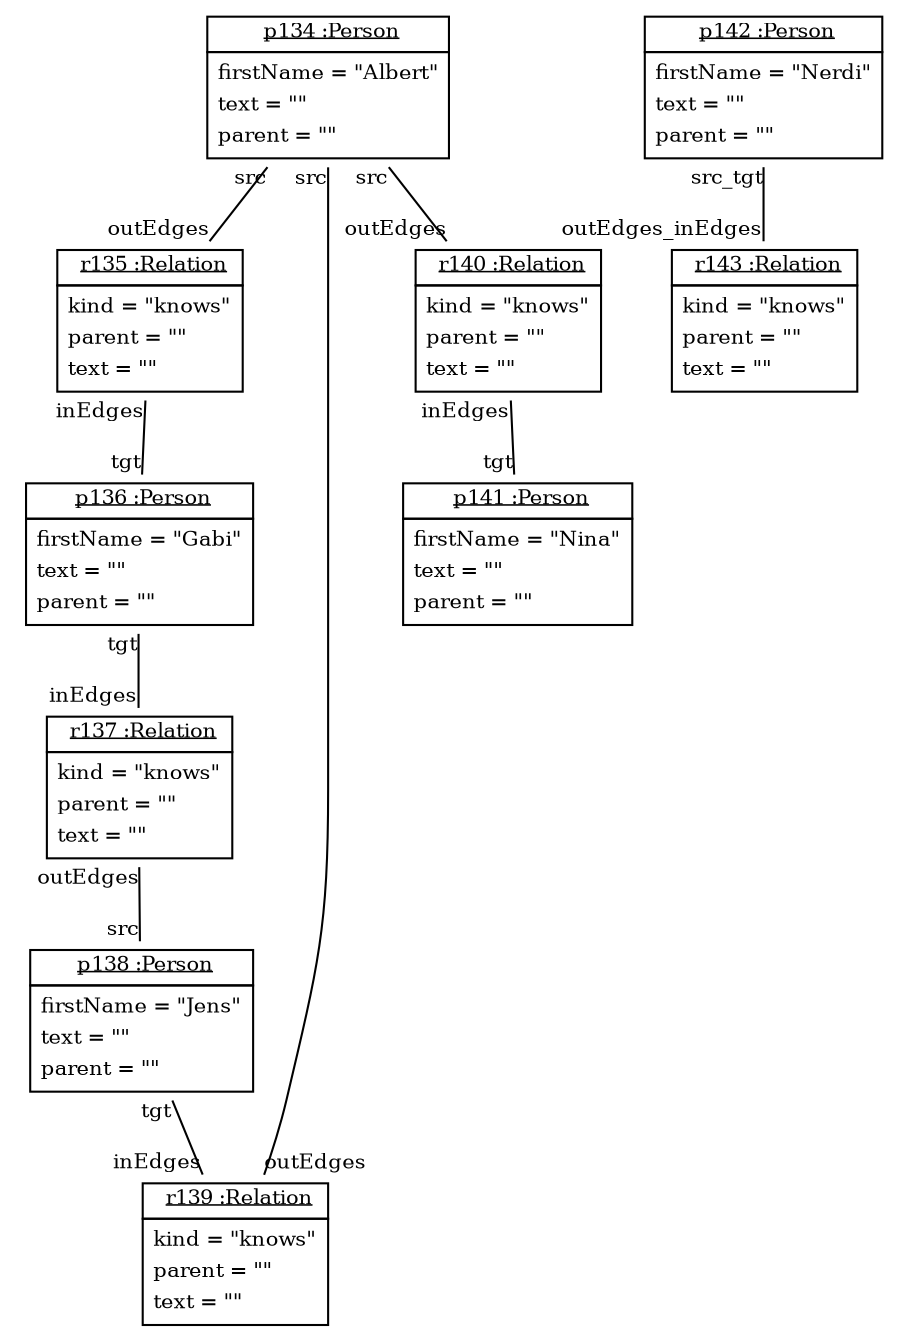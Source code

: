 graph ObjectDiagram {
   node [shape = none, fontsize = 10];
   edge [fontsize = 10];
   compound=true;

p134 [label=<<table border='0' cellborder='1' cellspacing='0'> <tr> <td href="../examples/org/sdmlib/examples/m2m/Person.java"> <u>p134 :Person</u></td></tr><tr><td><table border='0' cellborder='0' cellspacing='0'><tr><td align='left'>firstName = "Albert"</td></tr><tr><td align='left'>text = ""</td></tr><tr><td align='left'>parent = ""</td></tr></table></td></tr></table>>];
r135 [label=<<table border='0' cellborder='1' cellspacing='0'> <tr> <td href="../examples/org/sdmlib/examples/m2m/Relation.java"> <u>r135 :Relation</u></td></tr><tr><td><table border='0' cellborder='0' cellspacing='0'><tr><td align='left'>kind = "knows"</td></tr><tr><td align='left'>parent = ""</td></tr><tr><td align='left'>text = ""</td></tr></table></td></tr></table>>];
p136 [label=<<table border='0' cellborder='1' cellspacing='0'> <tr> <td href="../examples/org/sdmlib/examples/m2m/Person.java"> <u>p136 :Person</u></td></tr><tr><td><table border='0' cellborder='0' cellspacing='0'><tr><td align='left'>firstName = "Gabi"</td></tr><tr><td align='left'>text = ""</td></tr><tr><td align='left'>parent = ""</td></tr></table></td></tr></table>>];
r137 [label=<<table border='0' cellborder='1' cellspacing='0'> <tr> <td href="../examples/org/sdmlib/examples/m2m/Relation.java"> <u>r137 :Relation</u></td></tr><tr><td><table border='0' cellborder='0' cellspacing='0'><tr><td align='left'>kind = "knows"</td></tr><tr><td align='left'>parent = ""</td></tr><tr><td align='left'>text = ""</td></tr></table></td></tr></table>>];
p138 [label=<<table border='0' cellborder='1' cellspacing='0'> <tr> <td href="../examples/org/sdmlib/examples/m2m/Person.java"> <u>p138 :Person</u></td></tr><tr><td><table border='0' cellborder='0' cellspacing='0'><tr><td align='left'>firstName = "Jens"</td></tr><tr><td align='left'>text = ""</td></tr><tr><td align='left'>parent = ""</td></tr></table></td></tr></table>>];
r139 [label=<<table border='0' cellborder='1' cellspacing='0'> <tr> <td href="../examples/org/sdmlib/examples/m2m/Relation.java"> <u>r139 :Relation</u></td></tr><tr><td><table border='0' cellborder='0' cellspacing='0'><tr><td align='left'>kind = "knows"</td></tr><tr><td align='left'>parent = ""</td></tr><tr><td align='left'>text = ""</td></tr></table></td></tr></table>>];
r140 [label=<<table border='0' cellborder='1' cellspacing='0'> <tr> <td href="../examples/org/sdmlib/examples/m2m/Relation.java"> <u>r140 :Relation</u></td></tr><tr><td><table border='0' cellborder='0' cellspacing='0'><tr><td align='left'>kind = "knows"</td></tr><tr><td align='left'>parent = ""</td></tr><tr><td align='left'>text = ""</td></tr></table></td></tr></table>>];
p141 [label=<<table border='0' cellborder='1' cellspacing='0'> <tr> <td href="../examples/org/sdmlib/examples/m2m/Person.java"> <u>p141 :Person</u></td></tr><tr><td><table border='0' cellborder='0' cellspacing='0'><tr><td align='left'>firstName = "Nina"</td></tr><tr><td align='left'>text = ""</td></tr><tr><td align='left'>parent = ""</td></tr></table></td></tr></table>>];
p142 [label=<<table border='0' cellborder='1' cellspacing='0'> <tr> <td href="../examples/org/sdmlib/examples/m2m/Person.java"> <u>p142 :Person</u></td></tr><tr><td><table border='0' cellborder='0' cellspacing='0'><tr><td align='left'>firstName = "Nerdi"</td></tr><tr><td align='left'>text = ""</td></tr><tr><td align='left'>parent = ""</td></tr></table></td></tr></table>>];
r143 [label=<<table border='0' cellborder='1' cellspacing='0'> <tr> <td href="../examples/org/sdmlib/examples/m2m/Relation.java"> <u>r143 :Relation</u></td></tr><tr><td><table border='0' cellborder='0' cellspacing='0'><tr><td align='left'>kind = "knows"</td></tr><tr><td align='left'>parent = ""</td></tr><tr><td align='left'>text = ""</td></tr></table></td></tr></table>>];

p134 -- r135 [headlabel = "outEdges" taillabel = "src"];
p134 -- r139 [headlabel = "outEdges" taillabel = "src"];
p134 -- r140 [headlabel = "outEdges" taillabel = "src"];
r135 -- p136 [headlabel = "tgt" taillabel = "inEdges"];
p136 -- r137 [headlabel = "inEdges" taillabel = "tgt"];
r137 -- p138 [headlabel = "src" taillabel = "outEdges"];
p138 -- r139 [headlabel = "inEdges" taillabel = "tgt"];
r140 -- p141 [headlabel = "tgt" taillabel = "inEdges"];
p142 -- r143 [headlabel = "outEdges_inEdges" taillabel = "src_tgt"];
}
